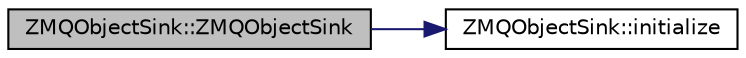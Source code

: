 digraph "ZMQObjectSink::ZMQObjectSink"
{
 // LATEX_PDF_SIZE
  edge [fontname="Helvetica",fontsize="10",labelfontname="Helvetica",labelfontsize="10"];
  node [fontname="Helvetica",fontsize="10",shape=record];
  rankdir="LR";
  Node1 [label="ZMQObjectSink::ZMQObjectSink",height=0.2,width=0.4,color="black", fillcolor="grey75", style="filled", fontcolor="black",tooltip=" "];
  Node1 -> Node2 [color="midnightblue",fontsize="10",style="solid",fontname="Helvetica"];
  Node2 [label="ZMQObjectSink::initialize",height=0.2,width=0.4,color="black", fillcolor="white", style="filled",URL="$classZMQObjectSink.html#a86fa512cd6de9bdf602cdc00ef8d4fca",tooltip=" "];
}
